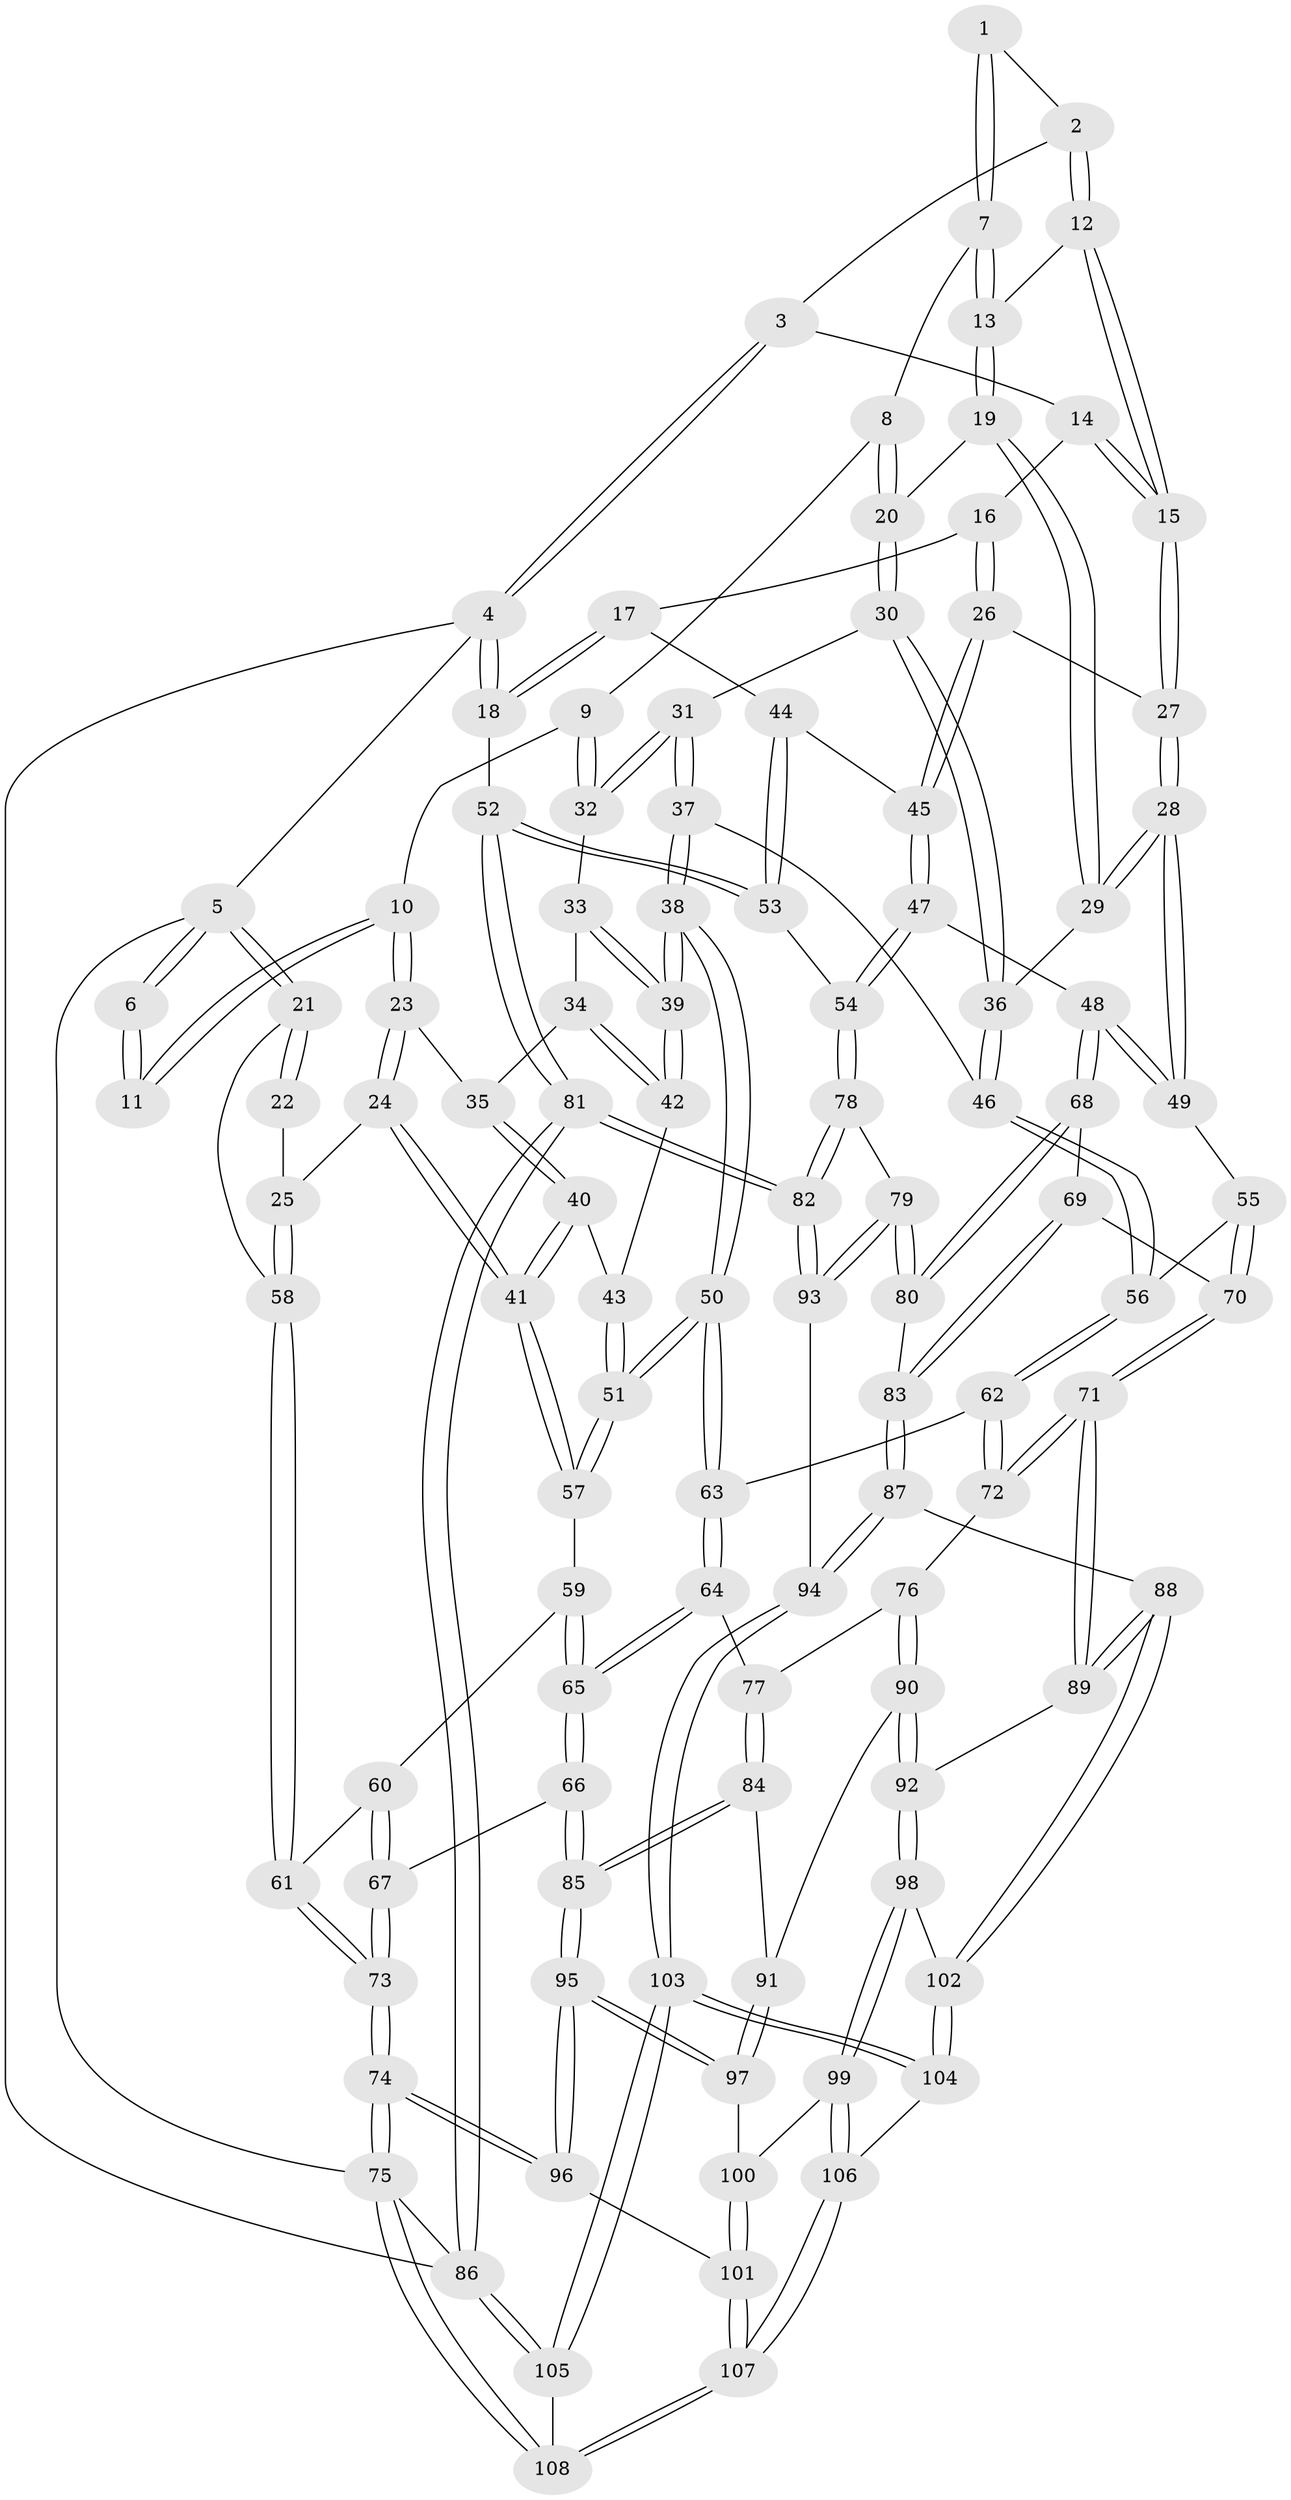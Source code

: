 // Generated by graph-tools (version 1.1) at 2025/03/03/09/25 03:03:19]
// undirected, 108 vertices, 267 edges
graph export_dot {
graph [start="1"]
  node [color=gray90,style=filled];
  1 [pos="+0.353190863196162+0"];
  2 [pos="+0.5718923173300134+0"];
  3 [pos="+0.8442769478207908+0"];
  4 [pos="+1+0"];
  5 [pos="+0+0"];
  6 [pos="+0+0"];
  7 [pos="+0.32549582796666904+0"];
  8 [pos="+0.31904838254251294+0.00782960685566777"];
  9 [pos="+0.23822952394796154+0.08834608610022457"];
  10 [pos="+0.13289502362591768+0.10184955949162956"];
  11 [pos="+0.09667509386719525+0.05187074673638218"];
  12 [pos="+0.5946365444475405+6.522349451420504e-05"];
  13 [pos="+0.518640950655227+0.09775253684946164"];
  14 [pos="+0.8596369948212993+0"];
  15 [pos="+0.6926608324062824+0.12244853559281708"];
  16 [pos="+0.8945273253766999+0.059436868970186525"];
  17 [pos="+0.9923352270903142+0.13544352998397394"];
  18 [pos="+1+0.18178638026551405"];
  19 [pos="+0.5139068967562078+0.10453522314618348"];
  20 [pos="+0.4012337337723013+0.1301477509171241"];
  21 [pos="+0+0.17505079544334756"];
  22 [pos="+0.09156276284980559+0.054282529648600884"];
  23 [pos="+0.12483381831688309+0.1260326166068497"];
  24 [pos="+0.06829267734112192+0.20456463846776632"];
  25 [pos="+0+0.20501162536160378"];
  26 [pos="+0.7618668352077108+0.1853891066632246"];
  27 [pos="+0.7090144209735574+0.17375393306631662"];
  28 [pos="+0.6375326923467208+0.2561746828807395"];
  29 [pos="+0.5481391863056425+0.2375258426097001"];
  30 [pos="+0.39102468255275136+0.1821162762731546"];
  31 [pos="+0.375791490912408+0.19823499595614721"];
  32 [pos="+0.2617057167519112+0.17199638126818026"];
  33 [pos="+0.2616606871331638+0.17209766834809978"];
  34 [pos="+0.21970964954537206+0.21520686065765526"];
  35 [pos="+0.19908610593163392+0.21592952642542892"];
  36 [pos="+0.5169460193746811+0.25136931384597344"];
  37 [pos="+0.3539276655408405+0.2771063415393829"];
  38 [pos="+0.32049729116661174+0.3077038055183936"];
  39 [pos="+0.29746368029753256+0.2874348817671845"];
  40 [pos="+0.13953680695127044+0.27926522707491697"];
  41 [pos="+0.11969896718935241+0.2892672141539349"];
  42 [pos="+0.24044698285527713+0.26216157656871214"];
  43 [pos="+0.21210691947485935+0.27869534675119767"];
  44 [pos="+0.8476368582599214+0.24001396093252605"];
  45 [pos="+0.8256938149227131+0.23845929624494003"];
  46 [pos="+0.4746140038917592+0.3142812508704225"];
  47 [pos="+0.7674382660895823+0.4301777730563122"];
  48 [pos="+0.7278171119220661+0.44644049077572867"];
  49 [pos="+0.6593460696561129+0.38044920299726037"];
  50 [pos="+0.2913496436850933+0.4309512508040412"];
  51 [pos="+0.2429856753525688+0.39360923257466873"];
  52 [pos="+1+0.4250991082056329"];
  53 [pos="+1+0.43197878344082735"];
  54 [pos="+1+0.4373594014140136"];
  55 [pos="+0.4880482339689247+0.42065795863061717"];
  56 [pos="+0.47940173676675474+0.4181766435527392"];
  57 [pos="+0.11732987027277643+0.3198233523788938"];
  58 [pos="+0+0.22211979570898746"];
  59 [pos="+0.11505569792430635+0.32203809898571273"];
  60 [pos="+0.05478190546513322+0.3483527039762964"];
  61 [pos="+0+0.3057104997322608"];
  62 [pos="+0.39051811094147615+0.4570232372446634"];
  63 [pos="+0.2933742119905143+0.43883349891001194"];
  64 [pos="+0.2221422753020228+0.5307486554349178"];
  65 [pos="+0.11259928933258358+0.5735417929814975"];
  66 [pos="+0.07382044327191277+0.5976399018449629"];
  67 [pos="+0.03395282739628052+0.6010952916152995"];
  68 [pos="+0.7112493583666399+0.5186724289329635"];
  69 [pos="+0.6210913085717779+0.575097104272661"];
  70 [pos="+0.5840614978782809+0.5897000319471526"];
  71 [pos="+0.5475310341833174+0.6303857184951701"];
  72 [pos="+0.4202525738768265+0.5353196696295054"];
  73 [pos="+0+0.6714613433108504"];
  74 [pos="+0+0.9354244037079946"];
  75 [pos="+0+1"];
  76 [pos="+0.37425504319386216+0.6391322592078086"];
  77 [pos="+0.29260286629207366+0.6086091882382721"];
  78 [pos="+0.9016296467345258+0.5875912952425035"];
  79 [pos="+0.8125201576769127+0.6425219363311385"];
  80 [pos="+0.7957403250757176+0.6298520481562258"];
  81 [pos="+1+1"];
  82 [pos="+1+0.8232113669242691"];
  83 [pos="+0.6897261057262866+0.6928202730858254"];
  84 [pos="+0.28433407696524826+0.7056959749947358"];
  85 [pos="+0.2080387205839694+0.7603304584793419"];
  86 [pos="+1+1"];
  87 [pos="+0.6558531542010915+0.7653511406054664"];
  88 [pos="+0.6374452726812365+0.7677260529753347"];
  89 [pos="+0.5294616967306969+0.6859505979454267"];
  90 [pos="+0.4203503339527132+0.7035213990460564"];
  91 [pos="+0.37325186444505104+0.7322908995312865"];
  92 [pos="+0.48228699814779785+0.7144477960094862"];
  93 [pos="+0.8300374942417825+0.7110751152780348"];
  94 [pos="+0.7571373254176941+0.7951195053550878"];
  95 [pos="+0.21420083001833723+0.7900163076002986"];
  96 [pos="+0.2139553350600057+0.8149291960968674"];
  97 [pos="+0.3601292384038427+0.7551271457114418"];
  98 [pos="+0.47694285749432297+0.7925250405226465"];
  99 [pos="+0.44955289751413086+0.8784158407639843"];
  100 [pos="+0.354766724611543+0.7901099873607866"];
  101 [pos="+0.26328515755107035+0.9112282828617193"];
  102 [pos="+0.6088826762560273+0.8609958361625794"];
  103 [pos="+0.8283232181923629+1"];
  104 [pos="+0.6080112817274769+0.8969838223316263"];
  105 [pos="+0.8669591258763233+1"];
  106 [pos="+0.44668260677025134+0.9088572014145887"];
  107 [pos="+0.304494020804434+1"];
  108 [pos="+0.302397659465621+1"];
  1 -- 2;
  1 -- 7;
  1 -- 7;
  2 -- 3;
  2 -- 12;
  2 -- 12;
  3 -- 4;
  3 -- 4;
  3 -- 14;
  4 -- 5;
  4 -- 18;
  4 -- 18;
  4 -- 86;
  5 -- 6;
  5 -- 6;
  5 -- 21;
  5 -- 21;
  5 -- 75;
  6 -- 11;
  6 -- 11;
  7 -- 8;
  7 -- 13;
  7 -- 13;
  8 -- 9;
  8 -- 20;
  8 -- 20;
  9 -- 10;
  9 -- 32;
  9 -- 32;
  10 -- 11;
  10 -- 11;
  10 -- 23;
  10 -- 23;
  12 -- 13;
  12 -- 15;
  12 -- 15;
  13 -- 19;
  13 -- 19;
  14 -- 15;
  14 -- 15;
  14 -- 16;
  15 -- 27;
  15 -- 27;
  16 -- 17;
  16 -- 26;
  16 -- 26;
  17 -- 18;
  17 -- 18;
  17 -- 44;
  18 -- 52;
  19 -- 20;
  19 -- 29;
  19 -- 29;
  20 -- 30;
  20 -- 30;
  21 -- 22;
  21 -- 22;
  21 -- 58;
  22 -- 25;
  23 -- 24;
  23 -- 24;
  23 -- 35;
  24 -- 25;
  24 -- 41;
  24 -- 41;
  25 -- 58;
  25 -- 58;
  26 -- 27;
  26 -- 45;
  26 -- 45;
  27 -- 28;
  27 -- 28;
  28 -- 29;
  28 -- 29;
  28 -- 49;
  28 -- 49;
  29 -- 36;
  30 -- 31;
  30 -- 36;
  30 -- 36;
  31 -- 32;
  31 -- 32;
  31 -- 37;
  31 -- 37;
  32 -- 33;
  33 -- 34;
  33 -- 39;
  33 -- 39;
  34 -- 35;
  34 -- 42;
  34 -- 42;
  35 -- 40;
  35 -- 40;
  36 -- 46;
  36 -- 46;
  37 -- 38;
  37 -- 38;
  37 -- 46;
  38 -- 39;
  38 -- 39;
  38 -- 50;
  38 -- 50;
  39 -- 42;
  39 -- 42;
  40 -- 41;
  40 -- 41;
  40 -- 43;
  41 -- 57;
  41 -- 57;
  42 -- 43;
  43 -- 51;
  43 -- 51;
  44 -- 45;
  44 -- 53;
  44 -- 53;
  45 -- 47;
  45 -- 47;
  46 -- 56;
  46 -- 56;
  47 -- 48;
  47 -- 54;
  47 -- 54;
  48 -- 49;
  48 -- 49;
  48 -- 68;
  48 -- 68;
  49 -- 55;
  50 -- 51;
  50 -- 51;
  50 -- 63;
  50 -- 63;
  51 -- 57;
  51 -- 57;
  52 -- 53;
  52 -- 53;
  52 -- 81;
  52 -- 81;
  53 -- 54;
  54 -- 78;
  54 -- 78;
  55 -- 56;
  55 -- 70;
  55 -- 70;
  56 -- 62;
  56 -- 62;
  57 -- 59;
  58 -- 61;
  58 -- 61;
  59 -- 60;
  59 -- 65;
  59 -- 65;
  60 -- 61;
  60 -- 67;
  60 -- 67;
  61 -- 73;
  61 -- 73;
  62 -- 63;
  62 -- 72;
  62 -- 72;
  63 -- 64;
  63 -- 64;
  64 -- 65;
  64 -- 65;
  64 -- 77;
  65 -- 66;
  65 -- 66;
  66 -- 67;
  66 -- 85;
  66 -- 85;
  67 -- 73;
  67 -- 73;
  68 -- 69;
  68 -- 80;
  68 -- 80;
  69 -- 70;
  69 -- 83;
  69 -- 83;
  70 -- 71;
  70 -- 71;
  71 -- 72;
  71 -- 72;
  71 -- 89;
  71 -- 89;
  72 -- 76;
  73 -- 74;
  73 -- 74;
  74 -- 75;
  74 -- 75;
  74 -- 96;
  74 -- 96;
  75 -- 108;
  75 -- 108;
  75 -- 86;
  76 -- 77;
  76 -- 90;
  76 -- 90;
  77 -- 84;
  77 -- 84;
  78 -- 79;
  78 -- 82;
  78 -- 82;
  79 -- 80;
  79 -- 80;
  79 -- 93;
  79 -- 93;
  80 -- 83;
  81 -- 82;
  81 -- 82;
  81 -- 86;
  81 -- 86;
  82 -- 93;
  82 -- 93;
  83 -- 87;
  83 -- 87;
  84 -- 85;
  84 -- 85;
  84 -- 91;
  85 -- 95;
  85 -- 95;
  86 -- 105;
  86 -- 105;
  87 -- 88;
  87 -- 94;
  87 -- 94;
  88 -- 89;
  88 -- 89;
  88 -- 102;
  88 -- 102;
  89 -- 92;
  90 -- 91;
  90 -- 92;
  90 -- 92;
  91 -- 97;
  91 -- 97;
  92 -- 98;
  92 -- 98;
  93 -- 94;
  94 -- 103;
  94 -- 103;
  95 -- 96;
  95 -- 96;
  95 -- 97;
  95 -- 97;
  96 -- 101;
  97 -- 100;
  98 -- 99;
  98 -- 99;
  98 -- 102;
  99 -- 100;
  99 -- 106;
  99 -- 106;
  100 -- 101;
  100 -- 101;
  101 -- 107;
  101 -- 107;
  102 -- 104;
  102 -- 104;
  103 -- 104;
  103 -- 104;
  103 -- 105;
  103 -- 105;
  104 -- 106;
  105 -- 108;
  106 -- 107;
  106 -- 107;
  107 -- 108;
  107 -- 108;
}
